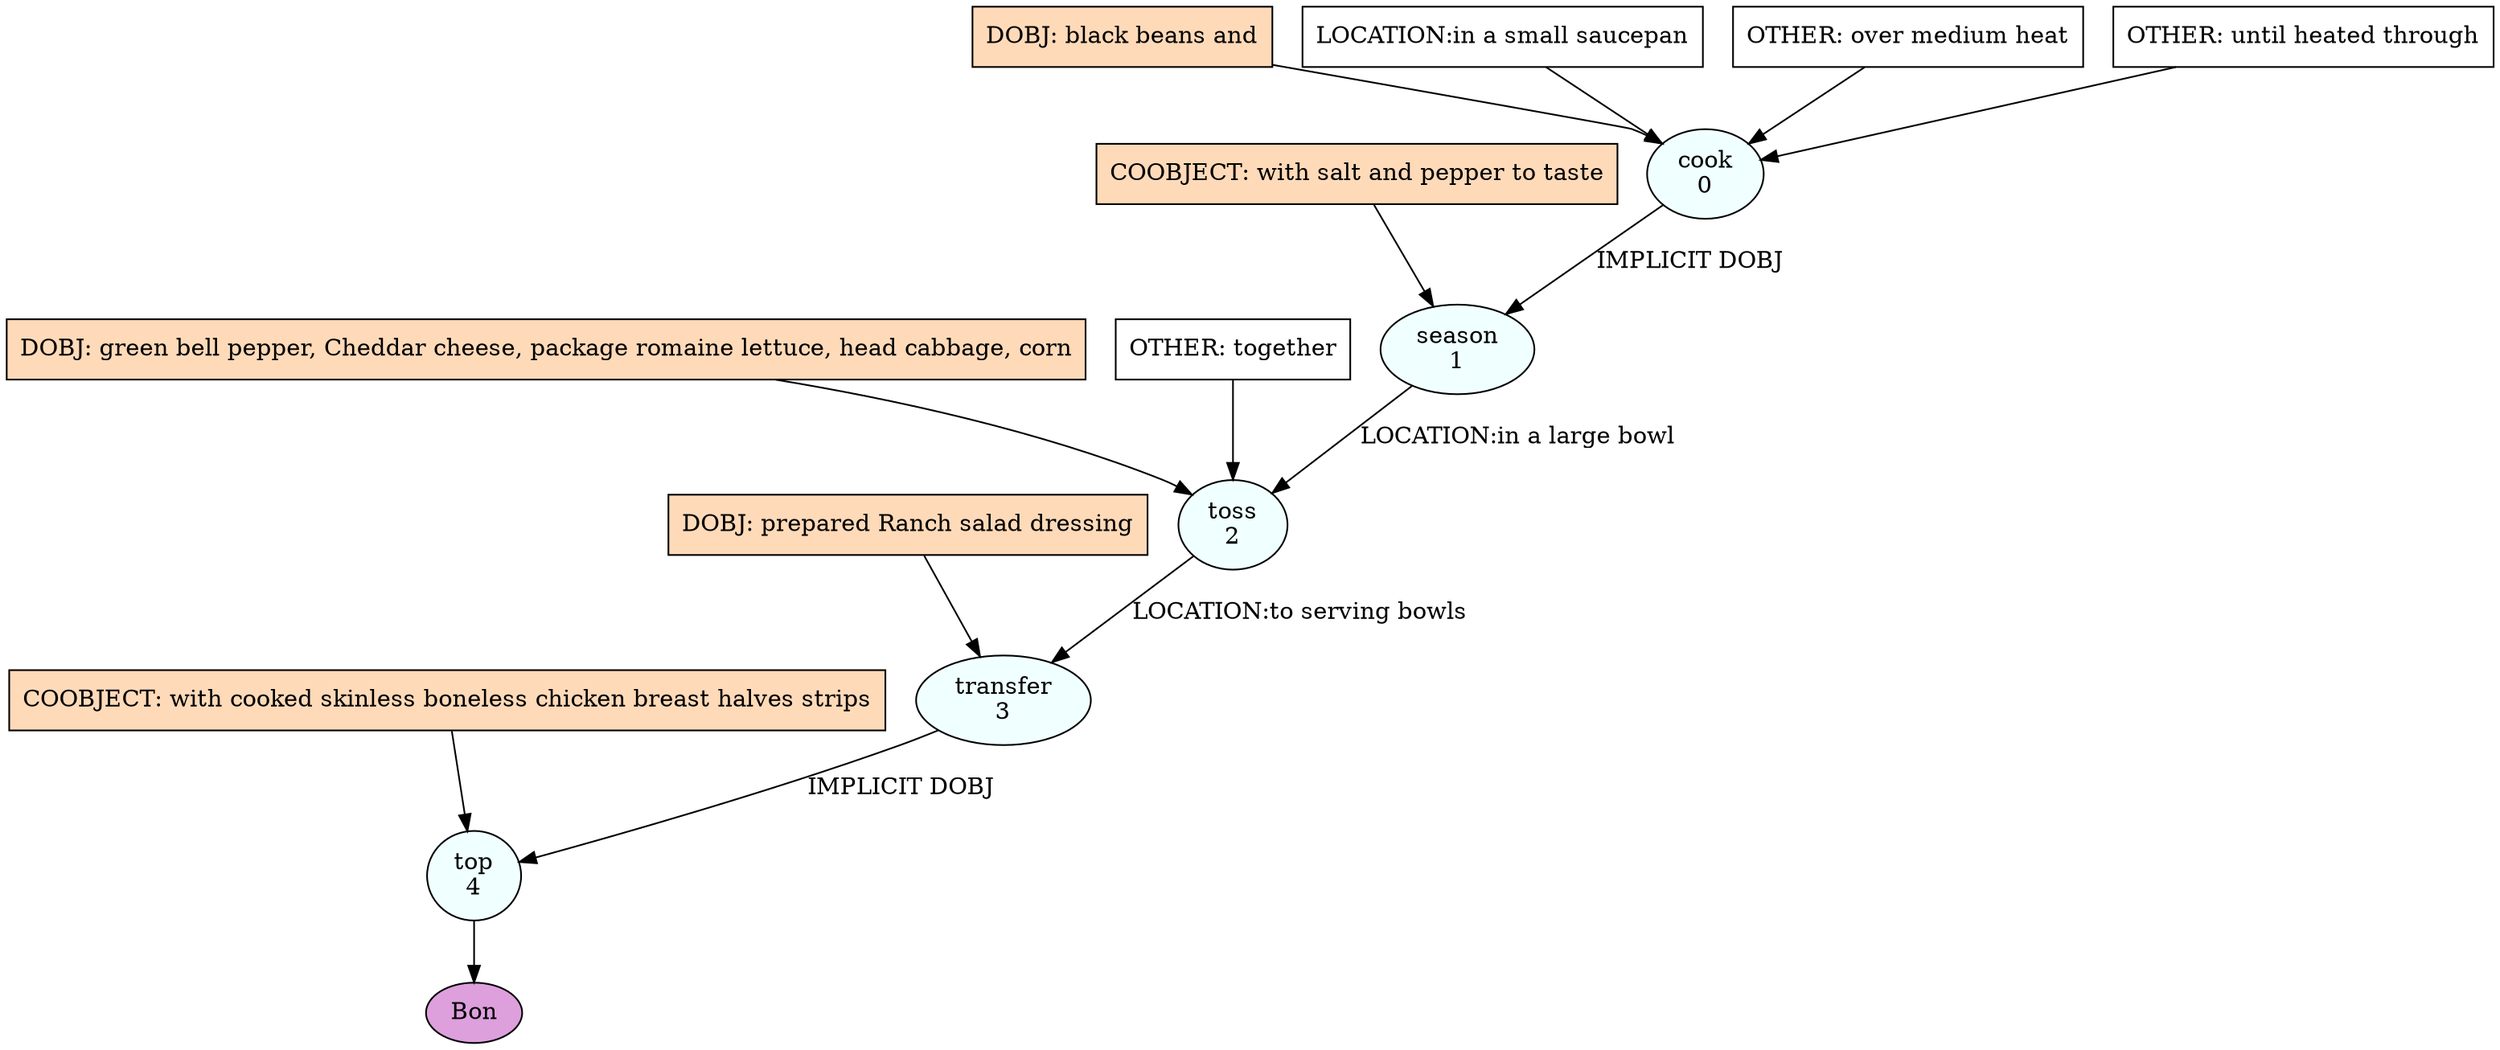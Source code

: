 digraph recipe {
E0[label="cook
0", shape=oval, style=filled, fillcolor=azure]
E1[label="season
1", shape=oval, style=filled, fillcolor=azure]
E2[label="toss
2", shape=oval, style=filled, fillcolor=azure]
E3[label="transfer
3", shape=oval, style=filled, fillcolor=azure]
E4[label="top
4", shape=oval, style=filled, fillcolor=azure]
D0[label="DOBJ: black beans and", shape=box, style=filled, fillcolor=peachpuff]
D0 -> E0
P0_0[label="LOCATION:in a small saucepan", shape=box, style=filled, fillcolor=white]
P0_0 -> E0
O0_0[label="OTHER: over medium heat", shape=box, style=filled, fillcolor=white]
O0_0 -> E0
O0_1[label="OTHER: until heated through", shape=box, style=filled, fillcolor=white]
O0_1 -> E0
E0 -> E1 [label="IMPLICIT DOBJ"]
P1_0_ing[label="COOBJECT: with salt and pepper to taste", shape=box, style=filled, fillcolor=peachpuff]
P1_0_ing -> E1
D2_ing[label="DOBJ: green bell pepper, Cheddar cheese, package romaine lettuce, head cabbage, corn", shape=box, style=filled, fillcolor=peachpuff]
D2_ing -> E2
E1 -> E2 [label="LOCATION:in a large bowl"]
O2_0_0[label="OTHER: together", shape=box, style=filled, fillcolor=white]
O2_0_0 -> E2
D3_ing[label="DOBJ: prepared Ranch salad dressing", shape=box, style=filled, fillcolor=peachpuff]
D3_ing -> E3
E2 -> E3 [label="LOCATION:to serving bowls"]
E3 -> E4 [label="IMPLICIT DOBJ"]
P4_0_ing[label="COOBJECT: with cooked skinless boneless chicken breast halves strips", shape=box, style=filled, fillcolor=peachpuff]
P4_0_ing -> E4
EOR[label="Bon", shape=oval, style=filled, fillcolor=plum]
E4 -> EOR
}
